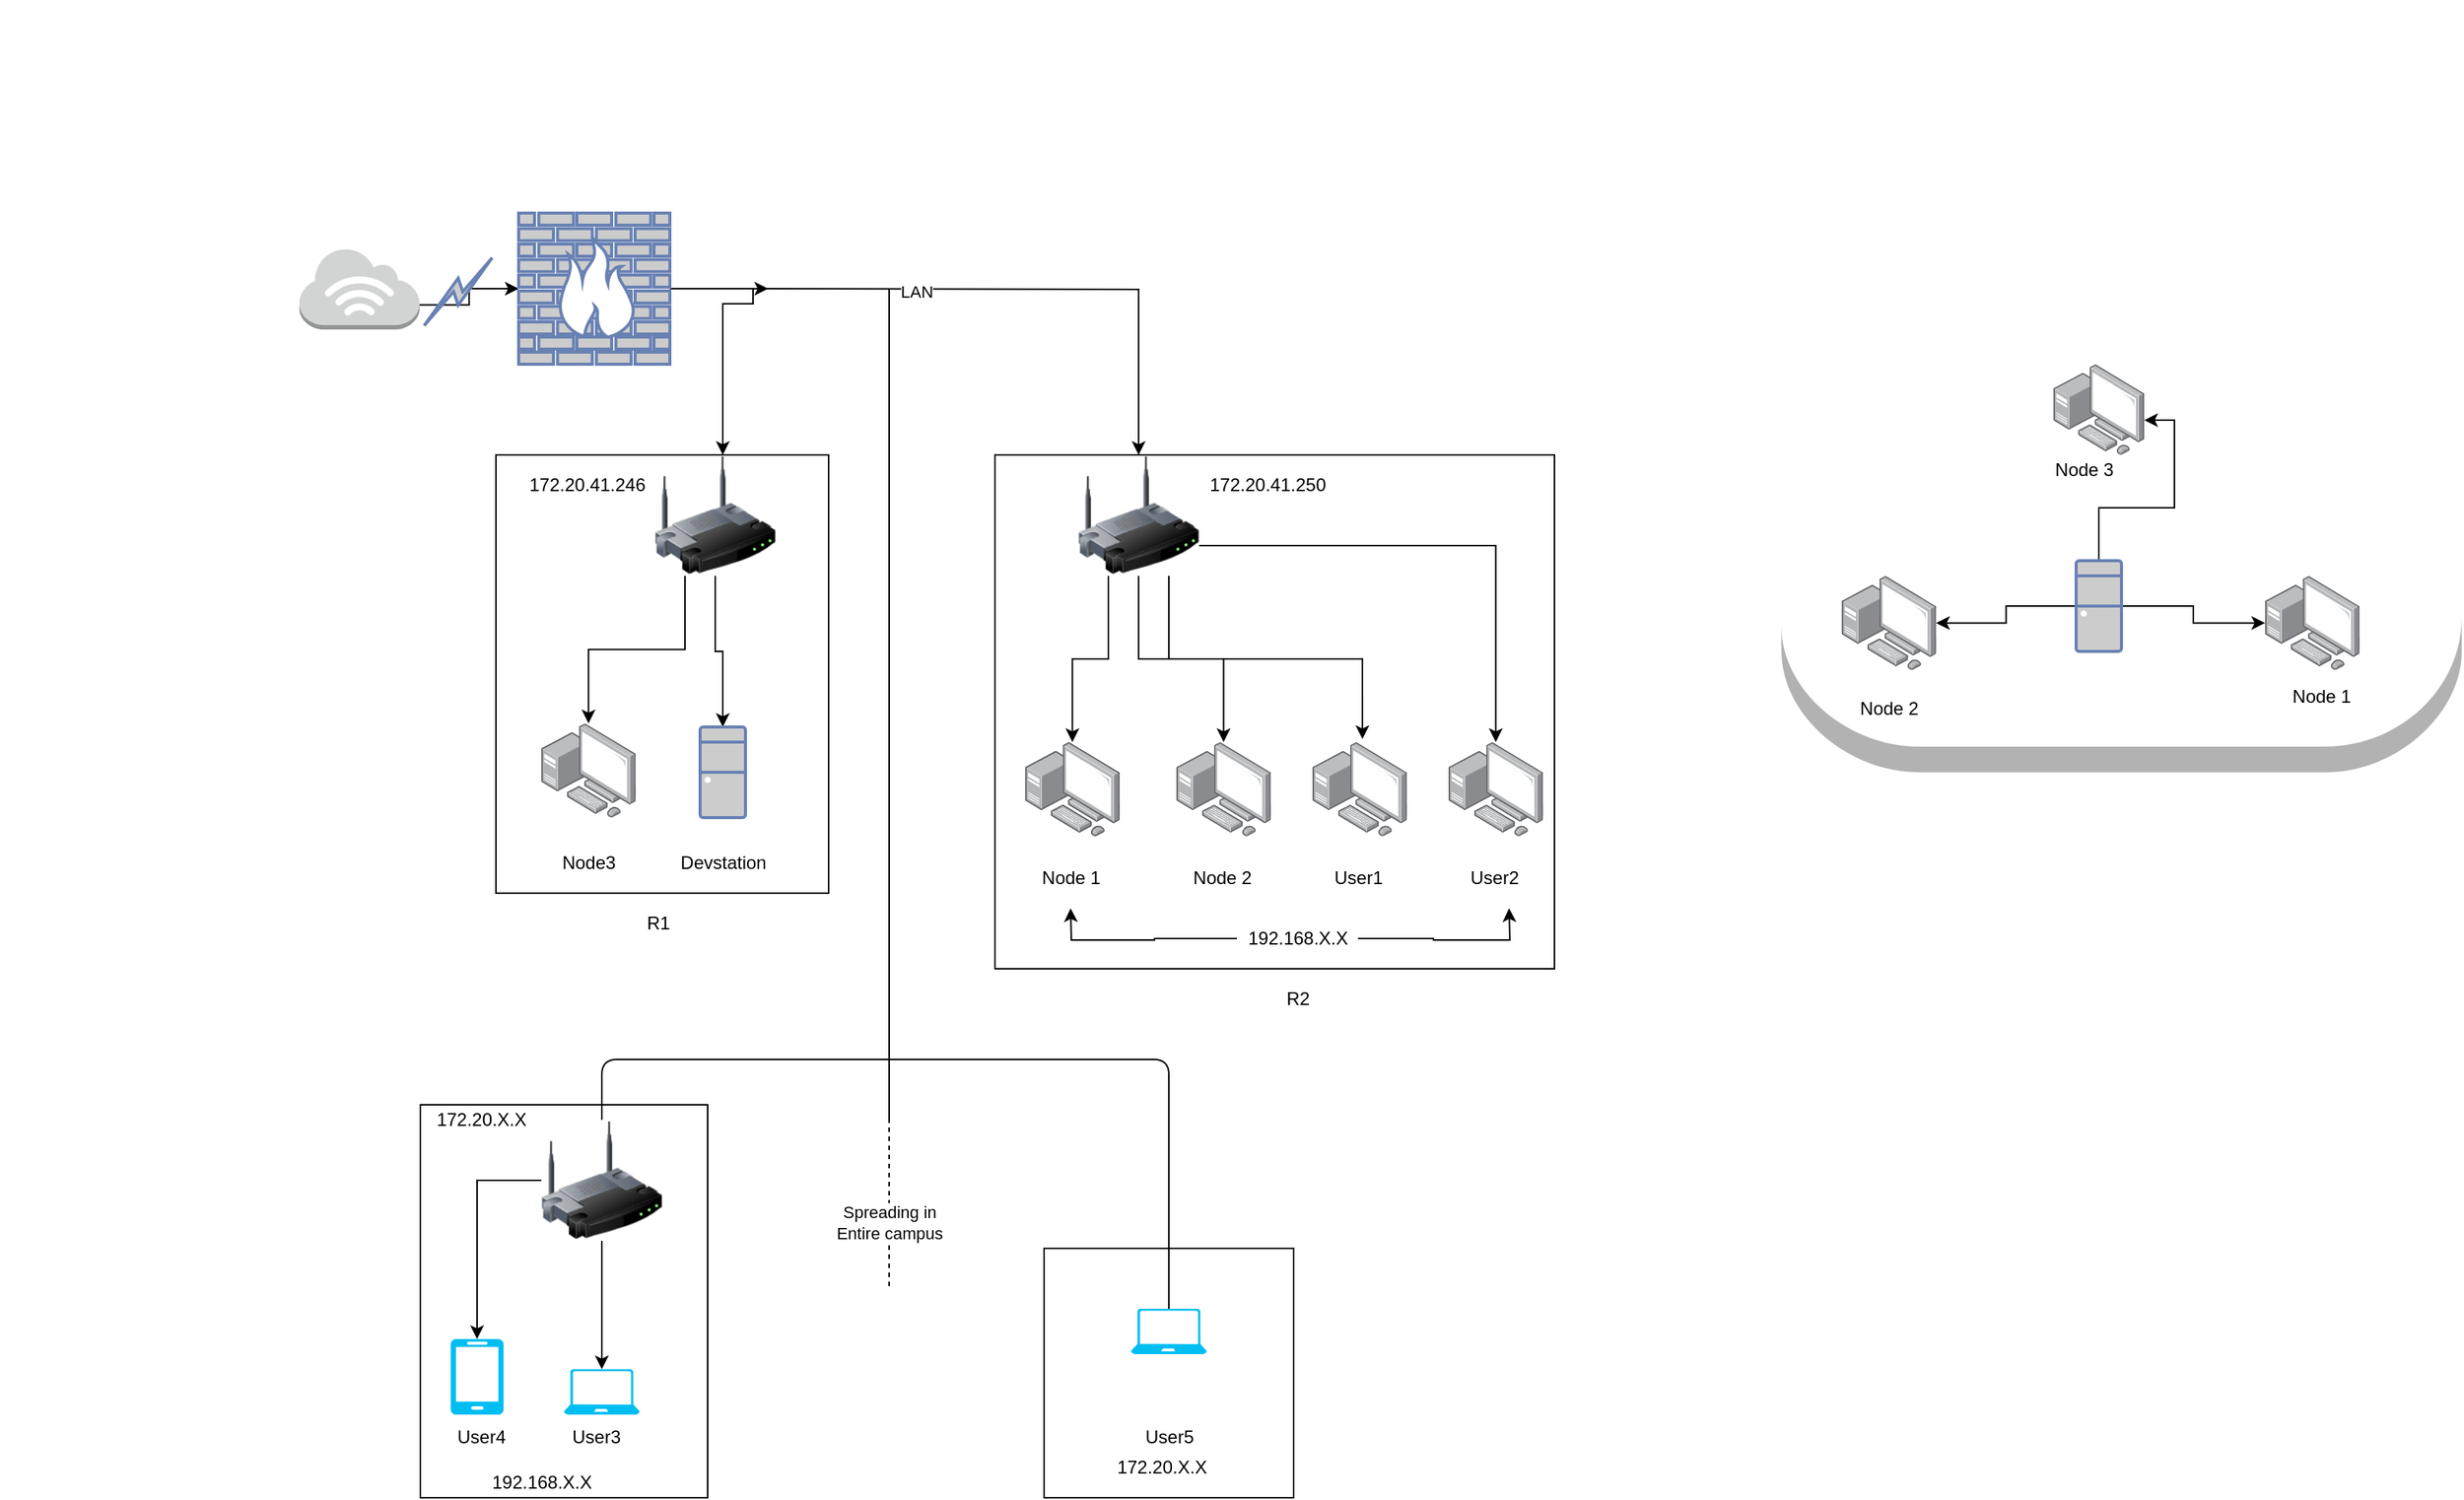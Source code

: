 <mxfile version="14.3.1" type="github">
  <diagram id="5E9UThSoqMJA3yYfl3ob" name="Page-1">
    <mxGraphModel dx="2738" dy="1673" grid="1" gridSize="10" guides="1" tooltips="1" connect="1" arrows="1" fold="1" page="1" pageScale="1" pageWidth="850" pageHeight="1100" math="0" shadow="0">
      <root>
        <mxCell id="0" />
        <mxCell id="1" parent="0" />
        <mxCell id="N0ISdphDzk23KEhAGcAI-94" value="" style="outlineConnect=0;dashed=0;verticalLabelPosition=bottom;verticalAlign=top;align=center;html=1;shape=mxgraph.aws3.internet_2;fillColor=#FFFFFF;gradientColor=none;strokeColor=#000000;" vertex="1" parent="1">
          <mxGeometry x="230" y="60" width="450" height="320" as="geometry" />
        </mxCell>
        <mxCell id="N0ISdphDzk23KEhAGcAI-80" value="" style="rounded=0;whiteSpace=wrap;html=1;fillColor=#FFFFFF;" vertex="1" parent="1">
          <mxGeometry x="-670" y="600" width="190" height="260" as="geometry" />
        </mxCell>
        <mxCell id="N0ISdphDzk23KEhAGcAI-71" value="" style="whiteSpace=wrap;html=1;aspect=fixed;fillColor=#FFFFFF;" vertex="1" parent="1">
          <mxGeometry x="-257.5" y="695" width="165" height="165" as="geometry" />
        </mxCell>
        <mxCell id="N0ISdphDzk23KEhAGcAI-44" value="" style="rounded=0;whiteSpace=wrap;html=1;" vertex="1" parent="1">
          <mxGeometry x="-290" y="170" width="370" height="340" as="geometry" />
        </mxCell>
        <mxCell id="N0ISdphDzk23KEhAGcAI-45" value="" style="rounded=0;whiteSpace=wrap;html=1;" vertex="1" parent="1">
          <mxGeometry x="-620" y="170" width="220" height="290" as="geometry" />
        </mxCell>
        <mxCell id="N0ISdphDzk23KEhAGcAI-18" style="edgeStyle=orthogonalEdgeStyle;rounded=0;orthogonalLoop=1;jettySize=auto;html=1;exitX=0.5;exitY=1;exitDx=0;exitDy=0;entryX=0.5;entryY=0;entryDx=0;entryDy=0;entryPerimeter=0;" edge="1" parent="1" source="N0ISdphDzk23KEhAGcAI-1" target="N0ISdphDzk23KEhAGcAI-16">
          <mxGeometry relative="1" as="geometry" />
        </mxCell>
        <mxCell id="N0ISdphDzk23KEhAGcAI-20" style="edgeStyle=orthogonalEdgeStyle;rounded=0;orthogonalLoop=1;jettySize=auto;html=1;exitX=0.25;exitY=1;exitDx=0;exitDy=0;" edge="1" parent="1" source="N0ISdphDzk23KEhAGcAI-1" target="N0ISdphDzk23KEhAGcAI-19">
          <mxGeometry relative="1" as="geometry" />
        </mxCell>
        <mxCell id="N0ISdphDzk23KEhAGcAI-1" value="" style="image;html=1;image=img/lib/clip_art/networking/Wireless_Router_128x128.png" vertex="1" parent="1">
          <mxGeometry x="-515" y="170" width="80" height="80" as="geometry" />
        </mxCell>
        <mxCell id="N0ISdphDzk23KEhAGcAI-13" style="edgeStyle=orthogonalEdgeStyle;rounded=0;orthogonalLoop=1;jettySize=auto;html=1;exitX=0.25;exitY=1;exitDx=0;exitDy=0;" edge="1" parent="1" source="N0ISdphDzk23KEhAGcAI-2" target="N0ISdphDzk23KEhAGcAI-10">
          <mxGeometry relative="1" as="geometry" />
        </mxCell>
        <mxCell id="N0ISdphDzk23KEhAGcAI-14" style="edgeStyle=orthogonalEdgeStyle;rounded=0;orthogonalLoop=1;jettySize=auto;html=1;exitX=0.5;exitY=1;exitDx=0;exitDy=0;" edge="1" parent="1" source="N0ISdphDzk23KEhAGcAI-2" target="N0ISdphDzk23KEhAGcAI-11">
          <mxGeometry relative="1" as="geometry" />
        </mxCell>
        <mxCell id="N0ISdphDzk23KEhAGcAI-27" style="edgeStyle=orthogonalEdgeStyle;rounded=0;orthogonalLoop=1;jettySize=auto;html=1;exitX=0.75;exitY=1;exitDx=0;exitDy=0;entryX=0.529;entryY=-0.032;entryDx=0;entryDy=0;entryPerimeter=0;" edge="1" parent="1" source="N0ISdphDzk23KEhAGcAI-2" target="N0ISdphDzk23KEhAGcAI-26">
          <mxGeometry relative="1" as="geometry" />
        </mxCell>
        <mxCell id="N0ISdphDzk23KEhAGcAI-28" style="edgeStyle=orthogonalEdgeStyle;rounded=0;orthogonalLoop=1;jettySize=auto;html=1;exitX=1;exitY=0.75;exitDx=0;exitDy=0;" edge="1" parent="1" source="N0ISdphDzk23KEhAGcAI-2" target="N0ISdphDzk23KEhAGcAI-25">
          <mxGeometry relative="1" as="geometry" />
        </mxCell>
        <mxCell id="N0ISdphDzk23KEhAGcAI-2" value="" style="image;html=1;image=img/lib/clip_art/networking/Wireless_Router_128x128.png" vertex="1" parent="1">
          <mxGeometry x="-235" y="170" width="80" height="80" as="geometry" />
        </mxCell>
        <mxCell id="N0ISdphDzk23KEhAGcAI-7" style="edgeStyle=orthogonalEdgeStyle;rounded=0;orthogonalLoop=1;jettySize=auto;html=1;" edge="1" parent="1" target="N0ISdphDzk23KEhAGcAI-1">
          <mxGeometry relative="1" as="geometry">
            <mxPoint x="-450" y="60" as="sourcePoint" />
            <Array as="points">
              <mxPoint x="-470" y="70" />
            </Array>
          </mxGeometry>
        </mxCell>
        <mxCell id="N0ISdphDzk23KEhAGcAI-8" style="edgeStyle=orthogonalEdgeStyle;rounded=0;orthogonalLoop=1;jettySize=auto;html=1;" edge="1" parent="1" target="N0ISdphDzk23KEhAGcAI-2">
          <mxGeometry relative="1" as="geometry">
            <mxPoint x="-450" y="60" as="sourcePoint" />
          </mxGeometry>
        </mxCell>
        <mxCell id="N0ISdphDzk23KEhAGcAI-40" value="LAN" style="edgeLabel;html=1;align=center;verticalAlign=middle;resizable=0;points=[];" vertex="1" connectable="0" parent="N0ISdphDzk23KEhAGcAI-8">
          <mxGeometry x="-0.409" y="-2" relative="1" as="geometry">
            <mxPoint as="offset" />
          </mxGeometry>
        </mxCell>
        <mxCell id="N0ISdphDzk23KEhAGcAI-23" style="edgeStyle=orthogonalEdgeStyle;rounded=0;orthogonalLoop=1;jettySize=auto;html=1;exitX=1;exitY=0.7;exitDx=0;exitDy=0;exitPerimeter=0;entryX=0;entryY=0.5;entryDx=0;entryDy=0;entryPerimeter=0;" edge="1" parent="1" source="N0ISdphDzk23KEhAGcAI-3" target="N0ISdphDzk23KEhAGcAI-21">
          <mxGeometry relative="1" as="geometry" />
        </mxCell>
        <mxCell id="N0ISdphDzk23KEhAGcAI-3" value="" style="outlineConnect=0;dashed=0;verticalLabelPosition=bottom;verticalAlign=top;align=center;html=1;shape=mxgraph.aws3.internet_3;fillColor=#D2D3D3;gradientColor=none;" vertex="1" parent="1">
          <mxGeometry x="-750" y="33" width="79.5" height="54" as="geometry" />
        </mxCell>
        <mxCell id="N0ISdphDzk23KEhAGcAI-9" value="" style="points=[];aspect=fixed;html=1;align=center;shadow=0;dashed=0;image;image=img/lib/allied_telesis/computer_and_terminals/Personal_Computer_with_Server.svg;" vertex="1" parent="1">
          <mxGeometry x="-270" y="360" width="62.4" height="62.4" as="geometry" />
        </mxCell>
        <mxCell id="N0ISdphDzk23KEhAGcAI-10" value="" style="points=[];aspect=fixed;html=1;align=center;shadow=0;dashed=0;image;image=img/lib/allied_telesis/computer_and_terminals/Personal_Computer_with_Server.svg;" vertex="1" parent="1">
          <mxGeometry x="-270" y="360" width="62.4" height="62.4" as="geometry" />
        </mxCell>
        <mxCell id="N0ISdphDzk23KEhAGcAI-11" value="" style="points=[];aspect=fixed;html=1;align=center;shadow=0;dashed=0;image;image=img/lib/allied_telesis/computer_and_terminals/Personal_Computer_with_Server.svg;" vertex="1" parent="1">
          <mxGeometry x="-170" y="360" width="62.4" height="62.4" as="geometry" />
        </mxCell>
        <mxCell id="N0ISdphDzk23KEhAGcAI-16" value="" style="fontColor=#0066CC;verticalAlign=top;verticalLabelPosition=bottom;labelPosition=center;align=center;html=1;outlineConnect=0;fillColor=#CCCCCC;strokeColor=#6881B3;gradientColor=none;gradientDirection=north;strokeWidth=2;shape=mxgraph.networks.desktop_pc;" vertex="1" parent="1">
          <mxGeometry x="-485" y="350" width="30" height="60" as="geometry" />
        </mxCell>
        <mxCell id="N0ISdphDzk23KEhAGcAI-19" value="" style="points=[];aspect=fixed;html=1;align=center;shadow=0;dashed=0;image;image=img/lib/allied_telesis/computer_and_terminals/Personal_Computer_with_Server.svg;" vertex="1" parent="1">
          <mxGeometry x="-590" y="347.6" width="62.4" height="62.4" as="geometry" />
        </mxCell>
        <mxCell id="N0ISdphDzk23KEhAGcAI-22" style="edgeStyle=orthogonalEdgeStyle;rounded=0;orthogonalLoop=1;jettySize=auto;html=1;exitX=1;exitY=0.5;exitDx=0;exitDy=0;exitPerimeter=0;" edge="1" parent="1" source="N0ISdphDzk23KEhAGcAI-21">
          <mxGeometry relative="1" as="geometry">
            <mxPoint x="-440" y="60" as="targetPoint" />
          </mxGeometry>
        </mxCell>
        <mxCell id="N0ISdphDzk23KEhAGcAI-21" value="" style="fontColor=#0066CC;verticalAlign=top;verticalLabelPosition=bottom;labelPosition=center;align=center;html=1;outlineConnect=0;fillColor=#CCCCCC;strokeColor=#6881B3;gradientColor=none;gradientDirection=north;strokeWidth=2;shape=mxgraph.networks.firewall;" vertex="1" parent="1">
          <mxGeometry x="-605" y="10" width="100" height="100" as="geometry" />
        </mxCell>
        <mxCell id="N0ISdphDzk23KEhAGcAI-24" value="" style="html=1;outlineConnect=0;fillColor=#CCCCCC;strokeColor=#6881B3;gradientColor=none;gradientDirection=north;strokeWidth=2;shape=mxgraph.networks.comm_link_edge;html=1;" edge="1" parent="1">
          <mxGeometry width="100" height="100" relative="1" as="geometry">
            <mxPoint x="-670" y="87" as="sourcePoint" />
            <mxPoint x="-620" y="37" as="targetPoint" />
            <Array as="points">
              <mxPoint x="-930" y="-113" />
            </Array>
          </mxGeometry>
        </mxCell>
        <mxCell id="N0ISdphDzk23KEhAGcAI-25" value="" style="points=[];aspect=fixed;html=1;align=center;shadow=0;dashed=0;image;image=img/lib/allied_telesis/computer_and_terminals/Personal_Computer_with_Server.svg;" vertex="1" parent="1">
          <mxGeometry x="10" y="360" width="62.4" height="62.4" as="geometry" />
        </mxCell>
        <mxCell id="N0ISdphDzk23KEhAGcAI-26" value="" style="points=[];aspect=fixed;html=1;align=center;shadow=0;dashed=0;image;image=img/lib/allied_telesis/computer_and_terminals/Personal_Computer_with_Server.svg;" vertex="1" parent="1">
          <mxGeometry x="-80" y="360" width="62.4" height="62.4" as="geometry" />
        </mxCell>
        <mxCell id="N0ISdphDzk23KEhAGcAI-29" value="Node 1" style="text;html=1;align=center;verticalAlign=middle;resizable=0;points=[];autosize=1;" vertex="1" parent="1">
          <mxGeometry x="-265" y="440" width="50" height="20" as="geometry" />
        </mxCell>
        <mxCell id="N0ISdphDzk23KEhAGcAI-30" value="Node 2" style="text;html=1;align=center;verticalAlign=middle;resizable=0;points=[];autosize=1;" vertex="1" parent="1">
          <mxGeometry x="-165" y="440" width="50" height="20" as="geometry" />
        </mxCell>
        <mxCell id="N0ISdphDzk23KEhAGcAI-31" value="User1" style="text;html=1;align=center;verticalAlign=middle;resizable=0;points=[];autosize=1;" vertex="1" parent="1">
          <mxGeometry x="-75" y="440" width="50" height="20" as="geometry" />
        </mxCell>
        <mxCell id="N0ISdphDzk23KEhAGcAI-32" value="User2" style="text;html=1;align=center;verticalAlign=middle;resizable=0;points=[];autosize=1;" vertex="1" parent="1">
          <mxGeometry x="15" y="440" width="50" height="20" as="geometry" />
        </mxCell>
        <mxCell id="N0ISdphDzk23KEhAGcAI-33" value="Devstation" style="text;html=1;align=center;verticalAlign=middle;resizable=0;points=[];autosize=1;" vertex="1" parent="1">
          <mxGeometry x="-505" y="430" width="70" height="20" as="geometry" />
        </mxCell>
        <mxCell id="N0ISdphDzk23KEhAGcAI-34" value="Node3" style="text;html=1;align=center;verticalAlign=middle;resizable=0;points=[];autosize=1;" vertex="1" parent="1">
          <mxGeometry x="-583.8" y="430" width="50" height="20" as="geometry" />
        </mxCell>
        <mxCell id="N0ISdphDzk23KEhAGcAI-35" value="172.20.41.250" style="text;html=1;align=center;verticalAlign=middle;resizable=0;points=[];autosize=1;" vertex="1" parent="1">
          <mxGeometry x="-155" y="180" width="90" height="20" as="geometry" />
        </mxCell>
        <mxCell id="N0ISdphDzk23KEhAGcAI-36" value="172.20.41.246" style="text;html=1;align=center;verticalAlign=middle;resizable=0;points=[];autosize=1;" vertex="1" parent="1">
          <mxGeometry x="-605" y="180" width="90" height="20" as="geometry" />
        </mxCell>
        <mxCell id="N0ISdphDzk23KEhAGcAI-42" style="edgeStyle=orthogonalEdgeStyle;rounded=0;orthogonalLoop=1;jettySize=auto;html=1;" edge="1" parent="1" source="N0ISdphDzk23KEhAGcAI-41">
          <mxGeometry relative="1" as="geometry">
            <mxPoint x="-240" y="470" as="targetPoint" />
          </mxGeometry>
        </mxCell>
        <mxCell id="N0ISdphDzk23KEhAGcAI-43" style="edgeStyle=orthogonalEdgeStyle;rounded=0;orthogonalLoop=1;jettySize=auto;html=1;" edge="1" parent="1" source="N0ISdphDzk23KEhAGcAI-41">
          <mxGeometry relative="1" as="geometry">
            <mxPoint x="50" y="470" as="targetPoint" />
          </mxGeometry>
        </mxCell>
        <mxCell id="N0ISdphDzk23KEhAGcAI-41" value="192.168.X.X" style="text;html=1;align=center;verticalAlign=middle;resizable=0;points=[];autosize=1;" vertex="1" parent="1">
          <mxGeometry x="-130" y="480" width="80" height="20" as="geometry" />
        </mxCell>
        <mxCell id="N0ISdphDzk23KEhAGcAI-52" value="R1" style="text;html=1;align=center;verticalAlign=middle;resizable=0;points=[];autosize=1;" vertex="1" parent="1">
          <mxGeometry x="-527.6" y="470" width="30" height="20" as="geometry" />
        </mxCell>
        <mxCell id="N0ISdphDzk23KEhAGcAI-54" value="R2" style="text;html=1;align=center;verticalAlign=middle;resizable=0;points=[];autosize=1;" vertex="1" parent="1">
          <mxGeometry x="-105" y="520" width="30" height="20" as="geometry" />
        </mxCell>
        <mxCell id="N0ISdphDzk23KEhAGcAI-59" value="" style="endArrow=none;html=1;" edge="1" parent="1">
          <mxGeometry width="50" height="50" relative="1" as="geometry">
            <mxPoint x="-360" y="610" as="sourcePoint" />
            <mxPoint x="-360" y="60" as="targetPoint" />
          </mxGeometry>
        </mxCell>
        <mxCell id="N0ISdphDzk23KEhAGcAI-60" value="" style="endArrow=none;dashed=1;html=1;" edge="1" parent="1">
          <mxGeometry width="50" height="50" relative="1" as="geometry">
            <mxPoint x="-360" y="720" as="sourcePoint" />
            <mxPoint x="-360" y="610" as="targetPoint" />
          </mxGeometry>
        </mxCell>
        <mxCell id="N0ISdphDzk23KEhAGcAI-65" value="&lt;div&gt;Spreading in &lt;br&gt;&lt;/div&gt;&lt;div&gt;Entire campus&lt;/div&gt;" style="edgeLabel;html=1;align=center;verticalAlign=middle;resizable=0;points=[];" vertex="1" connectable="0" parent="N0ISdphDzk23KEhAGcAI-60">
          <mxGeometry x="-0.236" relative="1" as="geometry">
            <mxPoint as="offset" />
          </mxGeometry>
        </mxCell>
        <mxCell id="N0ISdphDzk23KEhAGcAI-63" value="" style="endArrow=none;html=1;exitX=0.5;exitY=0;exitDx=0;exitDy=0;exitPerimeter=0;" edge="1" parent="1" source="N0ISdphDzk23KEhAGcAI-70">
          <mxGeometry width="50" height="50" relative="1" as="geometry">
            <mxPoint x="-190" y="570" as="sourcePoint" />
            <mxPoint x="-360" y="570" as="targetPoint" />
            <Array as="points">
              <mxPoint x="-175" y="570" />
            </Array>
          </mxGeometry>
        </mxCell>
        <mxCell id="N0ISdphDzk23KEhAGcAI-64" value="" style="endArrow=none;html=1;exitX=0.5;exitY=0;exitDx=0;exitDy=0;" edge="1" parent="1" source="N0ISdphDzk23KEhAGcAI-68">
          <mxGeometry width="50" height="50" relative="1" as="geometry">
            <mxPoint x="-530" y="570" as="sourcePoint" />
            <mxPoint x="-360" y="570" as="targetPoint" />
            <Array as="points">
              <mxPoint x="-550" y="570" />
            </Array>
          </mxGeometry>
        </mxCell>
        <mxCell id="N0ISdphDzk23KEhAGcAI-72" style="edgeStyle=orthogonalEdgeStyle;rounded=0;orthogonalLoop=1;jettySize=auto;html=1;" edge="1" parent="1" source="N0ISdphDzk23KEhAGcAI-68" target="N0ISdphDzk23KEhAGcAI-69">
          <mxGeometry relative="1" as="geometry" />
        </mxCell>
        <mxCell id="N0ISdphDzk23KEhAGcAI-74" style="edgeStyle=orthogonalEdgeStyle;rounded=0;orthogonalLoop=1;jettySize=auto;html=1;entryX=0.5;entryY=0;entryDx=0;entryDy=0;entryPerimeter=0;" edge="1" parent="1" source="N0ISdphDzk23KEhAGcAI-68" target="N0ISdphDzk23KEhAGcAI-73">
          <mxGeometry relative="1" as="geometry" />
        </mxCell>
        <mxCell id="N0ISdphDzk23KEhAGcAI-68" value="" style="image;html=1;image=img/lib/clip_art/networking/Wireless_Router_128x128.png;fillColor=#FFFFFF;" vertex="1" parent="1">
          <mxGeometry x="-590" y="610" width="80" height="80" as="geometry" />
        </mxCell>
        <mxCell id="N0ISdphDzk23KEhAGcAI-69" value="" style="verticalLabelPosition=bottom;html=1;verticalAlign=top;align=center;strokeColor=none;fillColor=#00BEF2;shape=mxgraph.azure.laptop;pointerEvents=1;" vertex="1" parent="1">
          <mxGeometry x="-575" y="775" width="50" height="30" as="geometry" />
        </mxCell>
        <mxCell id="N0ISdphDzk23KEhAGcAI-70" value="" style="verticalLabelPosition=bottom;html=1;verticalAlign=top;align=center;strokeColor=none;fillColor=#00BEF2;shape=mxgraph.azure.laptop;pointerEvents=1;" vertex="1" parent="1">
          <mxGeometry x="-200" y="735" width="50" height="30" as="geometry" />
        </mxCell>
        <mxCell id="N0ISdphDzk23KEhAGcAI-73" value="" style="verticalLabelPosition=bottom;html=1;verticalAlign=top;align=center;strokeColor=none;fillColor=#00BEF2;shape=mxgraph.azure.mobile;pointerEvents=1;" vertex="1" parent="1">
          <mxGeometry x="-650" y="755" width="35" height="50" as="geometry" />
        </mxCell>
        <mxCell id="N0ISdphDzk23KEhAGcAI-75" value="172.20.X.X" style="text;html=1;align=center;verticalAlign=middle;resizable=0;points=[];autosize=1;" vertex="1" parent="1">
          <mxGeometry x="-665" y="600" width="70" height="20" as="geometry" />
        </mxCell>
        <mxCell id="N0ISdphDzk23KEhAGcAI-76" value="&lt;div&gt;192.168.X.X&lt;/div&gt;" style="text;html=1;align=center;verticalAlign=middle;resizable=0;points=[];autosize=1;" vertex="1" parent="1">
          <mxGeometry x="-630" y="840" width="80" height="20" as="geometry" />
        </mxCell>
        <mxCell id="N0ISdphDzk23KEhAGcAI-77" value="User3" style="text;html=1;align=center;verticalAlign=middle;resizable=0;points=[];autosize=1;" vertex="1" parent="1">
          <mxGeometry x="-578.8" y="810" width="50" height="20" as="geometry" />
        </mxCell>
        <mxCell id="N0ISdphDzk23KEhAGcAI-78" value="&lt;div&gt;User4&lt;/div&gt;" style="text;html=1;align=center;verticalAlign=middle;resizable=0;points=[];autosize=1;" vertex="1" parent="1">
          <mxGeometry x="-655" y="810" width="50" height="20" as="geometry" />
        </mxCell>
        <mxCell id="N0ISdphDzk23KEhAGcAI-79" value="&lt;div&gt;User5&lt;/div&gt;" style="text;html=1;align=center;verticalAlign=middle;resizable=0;points=[];autosize=1;" vertex="1" parent="1">
          <mxGeometry x="-200" y="810" width="50" height="20" as="geometry" />
        </mxCell>
        <mxCell id="N0ISdphDzk23KEhAGcAI-82" value="172.20.X.X" style="text;html=1;align=center;verticalAlign=middle;resizable=0;points=[];autosize=1;" vertex="1" parent="1">
          <mxGeometry x="-215" y="830" width="70" height="20" as="geometry" />
        </mxCell>
        <mxCell id="N0ISdphDzk23KEhAGcAI-91" style="edgeStyle=orthogonalEdgeStyle;rounded=0;orthogonalLoop=1;jettySize=auto;html=1;" edge="1" parent="1" source="N0ISdphDzk23KEhAGcAI-84" target="N0ISdphDzk23KEhAGcAI-85">
          <mxGeometry relative="1" as="geometry" />
        </mxCell>
        <mxCell id="N0ISdphDzk23KEhAGcAI-92" style="edgeStyle=orthogonalEdgeStyle;rounded=0;orthogonalLoop=1;jettySize=auto;html=1;" edge="1" parent="1" source="N0ISdphDzk23KEhAGcAI-84" target="N0ISdphDzk23KEhAGcAI-87">
          <mxGeometry relative="1" as="geometry" />
        </mxCell>
        <mxCell id="N0ISdphDzk23KEhAGcAI-93" style="edgeStyle=orthogonalEdgeStyle;rounded=0;orthogonalLoop=1;jettySize=auto;html=1;entryX=1;entryY=0.617;entryDx=0;entryDy=0;entryPerimeter=0;" edge="1" parent="1" source="N0ISdphDzk23KEhAGcAI-84" target="N0ISdphDzk23KEhAGcAI-89">
          <mxGeometry relative="1" as="geometry" />
        </mxCell>
        <mxCell id="N0ISdphDzk23KEhAGcAI-84" value="" style="fontColor=#0066CC;verticalAlign=top;verticalLabelPosition=bottom;labelPosition=center;align=center;html=1;outlineConnect=0;fillColor=#CCCCCC;strokeColor=#6881B3;gradientColor=none;gradientDirection=north;strokeWidth=2;shape=mxgraph.networks.desktop_pc;" vertex="1" parent="1">
          <mxGeometry x="425" y="240" width="30" height="60" as="geometry" />
        </mxCell>
        <mxCell id="N0ISdphDzk23KEhAGcAI-85" value="" style="points=[];aspect=fixed;html=1;align=center;shadow=0;dashed=0;image;image=img/lib/allied_telesis/computer_and_terminals/Personal_Computer_with_Server.svg;" vertex="1" parent="1">
          <mxGeometry x="550" y="250.0" width="62.4" height="62.4" as="geometry" />
        </mxCell>
        <mxCell id="N0ISdphDzk23KEhAGcAI-86" value="Node 1" style="text;html=1;align=center;verticalAlign=middle;resizable=0;points=[];autosize=1;" vertex="1" parent="1">
          <mxGeometry x="562.4" y="320" width="50" height="20" as="geometry" />
        </mxCell>
        <mxCell id="N0ISdphDzk23KEhAGcAI-87" value="" style="points=[];aspect=fixed;html=1;align=center;shadow=0;dashed=0;image;image=img/lib/allied_telesis/computer_and_terminals/Personal_Computer_with_Server.svg;" vertex="1" parent="1">
          <mxGeometry x="270" y="250.0" width="62.4" height="62.4" as="geometry" />
        </mxCell>
        <mxCell id="N0ISdphDzk23KEhAGcAI-88" value="Node 2" style="text;html=1;align=center;verticalAlign=middle;resizable=0;points=[];autosize=1;" vertex="1" parent="1">
          <mxGeometry x="276.2" y="327.6" width="50" height="20" as="geometry" />
        </mxCell>
        <mxCell id="N0ISdphDzk23KEhAGcAI-89" value="" style="points=[];aspect=fixed;html=1;align=center;shadow=0;dashed=0;image;image=img/lib/allied_telesis/computer_and_terminals/Personal_Computer_with_Server.svg;" vertex="1" parent="1">
          <mxGeometry x="410" y="110" width="60" height="60" as="geometry" />
        </mxCell>
        <mxCell id="N0ISdphDzk23KEhAGcAI-90" value="Node 3" style="text;html=1;align=center;verticalAlign=middle;resizable=0;points=[];autosize=1;" vertex="1" parent="1">
          <mxGeometry x="405" y="170" width="50" height="20" as="geometry" />
        </mxCell>
      </root>
    </mxGraphModel>
  </diagram>
</mxfile>
